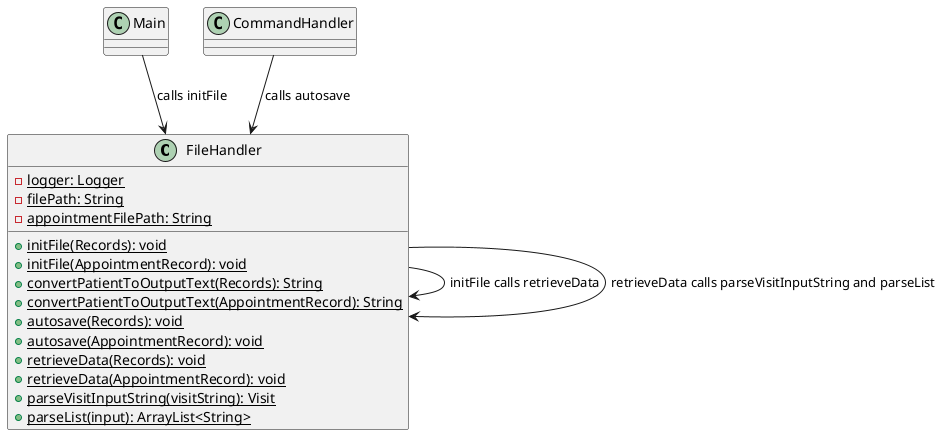 @startuml
'https://plantuml.com/class-diagram

class FileHandler {
  -{static} logger: Logger
  -{static} filePath: String
  -{static} appointmentFilePath: String
  +{static} initFile(Records): void
  +{static} initFile(AppointmentRecord): void
  +{static} convertPatientToOutputText(Records): String
  +{static} convertPatientToOutputText(AppointmentRecord): String
  +{static} autosave(Records): void
  +{static} autosave(AppointmentRecord): void
  +{static} retrieveData(Records): void
  +{static} retrieveData(AppointmentRecord): void
  +{static} parseVisitInputString(visitString): Visit
  +{static} parseList(input): ArrayList<String>
}

class Main {}
class CommandHandler {}

CommandHandler --> FileHandler: calls autosave
Main --> FileHandler: calls initFile
FileHandler --> FileHandler: initFile calls retrieveData
FileHandler --> FileHandler: retrieveData calls parseVisitInputString and parseList

@enduml